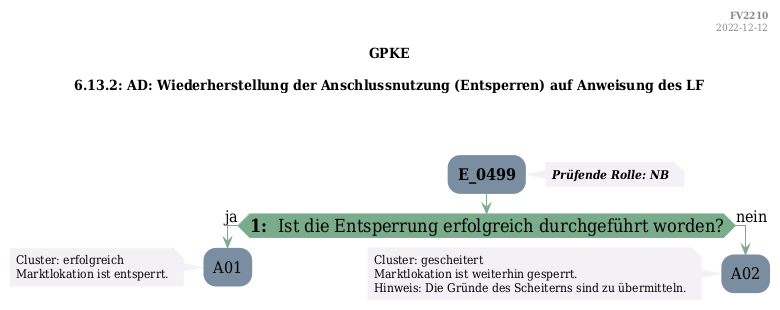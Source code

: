 @startuml
skinparam Shadowing false
skinparam NoteBorderColor #f3f1f6
skinparam NoteBackgroundColor #f3f1f6
skinparam NoteFontSize 12
skinparam ActivityBorderColor none
skinparam ActivityBackgroundColor #7a8da1
skinparam ActivityFontSize 16
skinparam ArrowColor #7aab8a
skinparam ArrowFontSize 16
skinparam ActivityDiamondBackgroundColor #7aab8a
skinparam ActivityDiamondBorderColor #7aab8a
skinparam ActivityDiamondFontSize 18
skinparam defaultFontName DejaVu Serif Condensed
skinparam ActivityEndColor #669580

header
<b>FV2210
2022-12-12
endheader

title
GPKE

6.13.2: AD: Wiederherstellung der Anschlussnutzung (Entsperren) auf Anweisung des LF



end title
:<b>E_0499</b>;
note right
<b><i>Prüfende Rolle: NB
end note

if (<b>1: </b> Ist die Entsperrung erfolgreich durchgeführt worden?) then (ja)
    :A01;
    note left
        Cluster: erfolgreich
        Marktlokation ist entsperrt.
    endnote
    kill;
else (nein)
    :A02;
    note left
        Cluster: gescheitert
        Marktlokation ist weiterhin gesperrt.
        Hinweis: Die Gründe des Scheiterns sind zu übermitteln.
    endnote
    kill;
endif

@enduml
